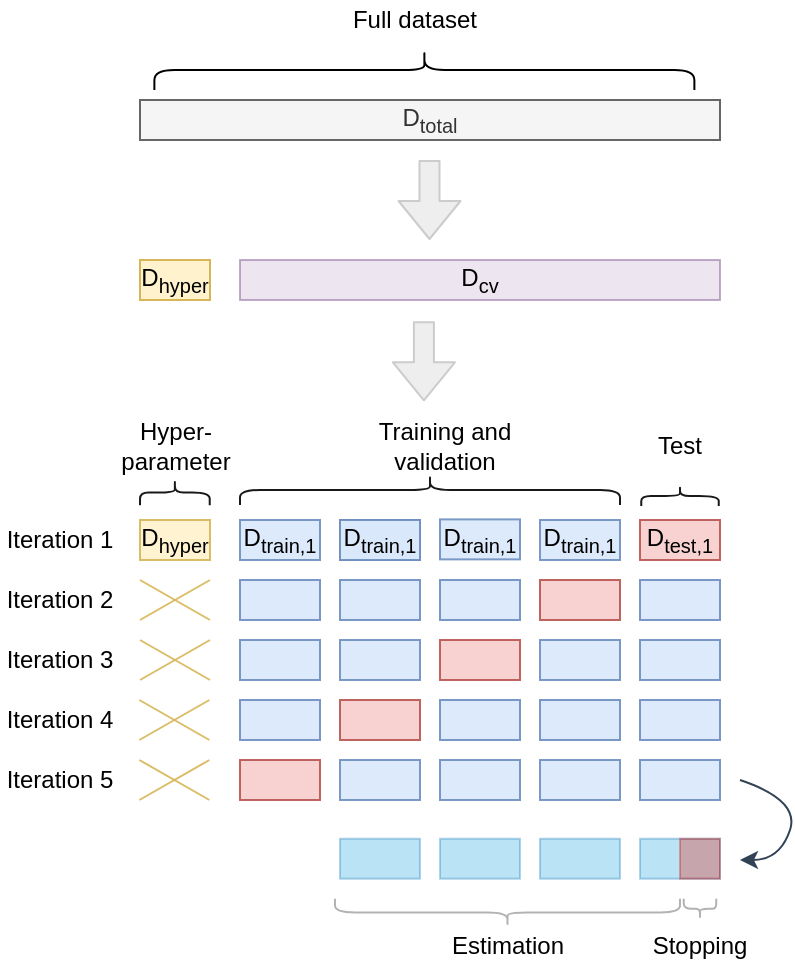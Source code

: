 <mxfile version="15.1.0" type="github"><diagram id="WUe0guUxlp09VinHIuqj" name="Page-1"><mxGraphModel dx="1648" dy="905" grid="1" gridSize="10" guides="1" tooltips="1" connect="1" arrows="1" fold="1" page="1" pageScale="1" pageWidth="850" pageHeight="1100" math="0" shadow="0"><root><mxCell id="0"/><mxCell id="1" parent="0"/><mxCell id="5Czn3XMQ0Cl3dE3RKp_s-1" value="D&lt;sub&gt;train,1&lt;/sub&gt;" style="rounded=0;whiteSpace=wrap;html=1;rotation=90;fillColor=#dae8fc;strokeColor=#6c8ebf;horizontal=0;opacity=90;" parent="1" vertex="1"><mxGeometry x="190" y="350" width="20" height="40" as="geometry"/></mxCell><mxCell id="5Czn3XMQ0Cl3dE3RKp_s-2" value="" style="rounded=0;whiteSpace=wrap;html=1;rotation=90;fillColor=#dae8fc;strokeColor=#6c8ebf;opacity=90;" parent="1" vertex="1"><mxGeometry x="240" y="350" width="20" height="40" as="geometry"/></mxCell><mxCell id="5Czn3XMQ0Cl3dE3RKp_s-6" value="D&lt;sub&gt;test,1&lt;/sub&gt;" style="rounded=0;whiteSpace=wrap;html=1;rotation=90;fillColor=#f8cecc;strokeColor=#b85450;horizontal=0;opacity=90;" parent="1" vertex="1"><mxGeometry x="390" y="350" width="20" height="40" as="geometry"/></mxCell><mxCell id="5Czn3XMQ0Cl3dE3RKp_s-7" value="D&lt;sub&gt;hyper&lt;/sub&gt;" style="rounded=0;whiteSpace=wrap;html=1;rotation=90;fillColor=#fff2cc;strokeColor=#d6b656;verticalAlign=middle;horizontal=0;opacity=90;" parent="1" vertex="1"><mxGeometry x="137.5" y="352.5" width="20" height="35" as="geometry"/></mxCell><mxCell id="5Czn3XMQ0Cl3dE3RKp_s-46" value="" style="rounded=0;whiteSpace=wrap;html=1;rotation=90;fillColor=#dae8fc;strokeColor=#6c8ebf;opacity=90;" parent="1" vertex="1"><mxGeometry x="190" y="380" width="20" height="40" as="geometry"/></mxCell><mxCell id="5Czn3XMQ0Cl3dE3RKp_s-47" value="" style="rounded=0;whiteSpace=wrap;html=1;rotation=90;fillColor=#dae8fc;strokeColor=#6c8ebf;opacity=90;" parent="1" vertex="1"><mxGeometry x="240" y="380" width="20" height="40" as="geometry"/></mxCell><mxCell id="5Czn3XMQ0Cl3dE3RKp_s-48" value="" style="rounded=0;whiteSpace=wrap;html=1;rotation=90;fillColor=#dae8fc;strokeColor=#6c8ebf;opacity=90;" parent="1" vertex="1"><mxGeometry x="290" y="380" width="20" height="40" as="geometry"/></mxCell><mxCell id="5Czn3XMQ0Cl3dE3RKp_s-49" value="" style="rounded=0;whiteSpace=wrap;html=1;rotation=90;fillColor=#f8cecc;strokeColor=#b85450;opacity=90;" parent="1" vertex="1"><mxGeometry x="340" y="380" width="20" height="40" as="geometry"/></mxCell><mxCell id="5Czn3XMQ0Cl3dE3RKp_s-50" value="" style="rounded=0;whiteSpace=wrap;html=1;rotation=90;fillColor=#dae8fc;strokeColor=#6c8ebf;opacity=90;" parent="1" vertex="1"><mxGeometry x="390" y="380" width="20" height="40" as="geometry"/></mxCell><mxCell id="5Czn3XMQ0Cl3dE3RKp_s-52" value="" style="rounded=0;whiteSpace=wrap;html=1;rotation=90;fillColor=#dae8fc;strokeColor=#6c8ebf;opacity=90;" parent="1" vertex="1"><mxGeometry x="190" y="410" width="20" height="40" as="geometry"/></mxCell><mxCell id="5Czn3XMQ0Cl3dE3RKp_s-53" value="" style="rounded=0;whiteSpace=wrap;html=1;rotation=90;fillColor=#dae8fc;strokeColor=#6c8ebf;opacity=90;" parent="1" vertex="1"><mxGeometry x="240" y="410" width="20" height="40" as="geometry"/></mxCell><mxCell id="5Czn3XMQ0Cl3dE3RKp_s-54" value="" style="rounded=0;whiteSpace=wrap;html=1;rotation=90;fillColor=#f8cecc;strokeColor=#b85450;opacity=90;" parent="1" vertex="1"><mxGeometry x="290" y="410" width="20" height="40" as="geometry"/></mxCell><mxCell id="5Czn3XMQ0Cl3dE3RKp_s-55" value="" style="rounded=0;whiteSpace=wrap;html=1;rotation=90;fillColor=#dae8fc;strokeColor=#6c8ebf;opacity=90;" parent="1" vertex="1"><mxGeometry x="340" y="410" width="20" height="40" as="geometry"/></mxCell><mxCell id="5Czn3XMQ0Cl3dE3RKp_s-56" value="" style="rounded=0;whiteSpace=wrap;html=1;rotation=90;fillColor=#dae8fc;strokeColor=#6c8ebf;opacity=90;" parent="1" vertex="1"><mxGeometry x="390" y="410" width="20" height="40" as="geometry"/></mxCell><mxCell id="5Czn3XMQ0Cl3dE3RKp_s-58" value="" style="rounded=0;whiteSpace=wrap;html=1;rotation=90;fillColor=#dae8fc;strokeColor=#6c8ebf;opacity=90;" parent="1" vertex="1"><mxGeometry x="190" y="440" width="20" height="40" as="geometry"/></mxCell><mxCell id="5Czn3XMQ0Cl3dE3RKp_s-59" value="" style="rounded=0;whiteSpace=wrap;html=1;rotation=90;fillColor=#f8cecc;strokeColor=#b85450;opacity=90;" parent="1" vertex="1"><mxGeometry x="240" y="440" width="20" height="40" as="geometry"/></mxCell><mxCell id="5Czn3XMQ0Cl3dE3RKp_s-60" value="" style="rounded=0;whiteSpace=wrap;html=1;rotation=90;fillColor=#dae8fc;strokeColor=#6c8ebf;opacity=90;" parent="1" vertex="1"><mxGeometry x="290" y="440" width="20" height="40" as="geometry"/></mxCell><mxCell id="5Czn3XMQ0Cl3dE3RKp_s-61" value="" style="rounded=0;whiteSpace=wrap;html=1;rotation=90;fillColor=#dae8fc;strokeColor=#6c8ebf;opacity=90;" parent="1" vertex="1"><mxGeometry x="340" y="440" width="20" height="40" as="geometry"/></mxCell><mxCell id="5Czn3XMQ0Cl3dE3RKp_s-62" value="" style="rounded=0;whiteSpace=wrap;html=1;rotation=90;fillColor=#dae8fc;strokeColor=#6c8ebf;opacity=90;" parent="1" vertex="1"><mxGeometry x="390" y="440" width="20" height="40" as="geometry"/></mxCell><mxCell id="5Czn3XMQ0Cl3dE3RKp_s-64" value="" style="rounded=0;whiteSpace=wrap;html=1;rotation=90;fillColor=#f8cecc;strokeColor=#b85450;opacity=90;" parent="1" vertex="1"><mxGeometry x="190" y="470" width="20" height="40" as="geometry"/></mxCell><mxCell id="5Czn3XMQ0Cl3dE3RKp_s-65" value="" style="rounded=0;whiteSpace=wrap;html=1;rotation=90;fillColor=#dae8fc;strokeColor=#6c8ebf;opacity=90;" parent="1" vertex="1"><mxGeometry x="240" y="470" width="20" height="40" as="geometry"/></mxCell><mxCell id="5Czn3XMQ0Cl3dE3RKp_s-66" value="" style="rounded=0;whiteSpace=wrap;html=1;rotation=90;fillColor=#dae8fc;strokeColor=#6c8ebf;opacity=90;" parent="1" vertex="1"><mxGeometry x="290" y="470" width="20" height="40" as="geometry"/></mxCell><mxCell id="5Czn3XMQ0Cl3dE3RKp_s-67" value="" style="rounded=0;whiteSpace=wrap;html=1;rotation=90;fillColor=#dae8fc;strokeColor=#6c8ebf;opacity=90;" parent="1" vertex="1"><mxGeometry x="340" y="470" width="20" height="40" as="geometry"/></mxCell><mxCell id="5Czn3XMQ0Cl3dE3RKp_s-68" value="" style="rounded=0;whiteSpace=wrap;html=1;rotation=90;fillColor=#dae8fc;strokeColor=#6c8ebf;opacity=90;" parent="1" vertex="1"><mxGeometry x="390" y="470" width="20" height="40" as="geometry"/></mxCell><mxCell id="5Czn3XMQ0Cl3dE3RKp_s-76" value="Iteration 1" style="text;html=1;strokeColor=none;fillColor=none;align=center;verticalAlign=middle;whiteSpace=wrap;rounded=0;opacity=90;" parent="1" vertex="1"><mxGeometry x="60" y="360" width="60" height="20" as="geometry"/></mxCell><mxCell id="5Czn3XMQ0Cl3dE3RKp_s-77" value="Iteration 2" style="text;html=1;strokeColor=none;fillColor=none;align=center;verticalAlign=middle;whiteSpace=wrap;rounded=0;opacity=90;" parent="1" vertex="1"><mxGeometry x="60" y="390" width="60" height="20" as="geometry"/></mxCell><mxCell id="5Czn3XMQ0Cl3dE3RKp_s-78" value="Iteration 3" style="text;html=1;strokeColor=none;fillColor=none;align=center;verticalAlign=middle;whiteSpace=wrap;rounded=0;opacity=90;" parent="1" vertex="1"><mxGeometry x="60" y="420" width="60" height="20" as="geometry"/></mxCell><mxCell id="5Czn3XMQ0Cl3dE3RKp_s-79" value="Iteration 4" style="text;html=1;strokeColor=none;fillColor=none;align=center;verticalAlign=middle;whiteSpace=wrap;rounded=0;opacity=90;" parent="1" vertex="1"><mxGeometry x="60" y="450" width="60" height="20" as="geometry"/></mxCell><mxCell id="5Czn3XMQ0Cl3dE3RKp_s-81" value="Iteration 5" style="text;html=1;strokeColor=none;fillColor=none;align=center;verticalAlign=middle;whiteSpace=wrap;rounded=0;opacity=90;" parent="1" vertex="1"><mxGeometry x="60" y="480" width="60" height="20" as="geometry"/></mxCell><mxCell id="5Czn3XMQ0Cl3dE3RKp_s-82" value="Training and validation" style="text;html=1;strokeColor=none;fillColor=none;align=center;verticalAlign=middle;whiteSpace=wrap;rounded=0;" parent="1" vertex="1"><mxGeometry x="230" y="313.13" width="105" height="20" as="geometry"/></mxCell><mxCell id="5Czn3XMQ0Cl3dE3RKp_s-83" value="Test" style="text;html=1;strokeColor=none;fillColor=none;align=center;verticalAlign=middle;whiteSpace=wrap;rounded=0;" parent="1" vertex="1"><mxGeometry x="380" y="313.13" width="40" height="20" as="geometry"/></mxCell><mxCell id="5Czn3XMQ0Cl3dE3RKp_s-84" value="" style="shape=curlyBracket;whiteSpace=wrap;html=1;rounded=1;rotation=90;opacity=90;" parent="1" vertex="1"><mxGeometry x="267.5" y="250" width="15" height="190" as="geometry"/></mxCell><mxCell id="5Czn3XMQ0Cl3dE3RKp_s-85" value="" style="shape=curlyBracket;whiteSpace=wrap;html=1;rounded=1;rotation=90;opacity=90;" parent="1" vertex="1"><mxGeometry x="141.15" y="328.86" width="12.57" height="34.85" as="geometry"/></mxCell><mxCell id="5Czn3XMQ0Cl3dE3RKp_s-86" value="&lt;div&gt;Hyper-&lt;/div&gt;&lt;div&gt;parameter&lt;br&gt;&lt;/div&gt;" style="text;html=1;strokeColor=none;fillColor=none;align=center;verticalAlign=middle;whiteSpace=wrap;rounded=0;" parent="1" vertex="1"><mxGeometry x="127.5" y="313.13" width="40" height="20" as="geometry"/></mxCell><mxCell id="5Czn3XMQ0Cl3dE3RKp_s-87" value="" style="shape=curlyBracket;whiteSpace=wrap;html=1;rounded=1;rotation=90;opacity=90;" parent="1" vertex="1"><mxGeometry x="395" y="328.68" width="10" height="38.75" as="geometry"/></mxCell><mxCell id="5Czn3XMQ0Cl3dE3RKp_s-89" value="" style="endArrow=none;html=1;entryX=0;entryY=0;entryDx=0;entryDy=0;exitX=1;exitY=1;exitDx=0;exitDy=0;fillColor=#fff2cc;strokeColor=#d6b656;opacity=90;" parent="1" edge="1"><mxGeometry width="50" height="50" relative="1" as="geometry"><mxPoint x="130" y="410" as="sourcePoint"/><mxPoint x="165" y="390" as="targetPoint"/></mxGeometry></mxCell><mxCell id="5Czn3XMQ0Cl3dE3RKp_s-90" value="" style="endArrow=none;html=1;entryX=1;entryY=0;entryDx=0;entryDy=0;exitX=0;exitY=1;exitDx=0;exitDy=0;fillColor=#fff2cc;strokeColor=#d6b656;opacity=90;" parent="1" edge="1"><mxGeometry width="50" height="50" relative="1" as="geometry"><mxPoint x="130" y="390" as="sourcePoint"/><mxPoint x="165" y="410" as="targetPoint"/></mxGeometry></mxCell><mxCell id="5Czn3XMQ0Cl3dE3RKp_s-92" value="" style="endArrow=none;html=1;entryX=0;entryY=0;entryDx=0;entryDy=0;exitX=1;exitY=1;exitDx=0;exitDy=0;fillColor=#fff2cc;strokeColor=#d6b656;opacity=90;" parent="1" edge="1"><mxGeometry width="50" height="50" relative="1" as="geometry"><mxPoint x="130" y="440" as="sourcePoint"/><mxPoint x="165" y="420" as="targetPoint"/></mxGeometry></mxCell><mxCell id="5Czn3XMQ0Cl3dE3RKp_s-93" value="" style="endArrow=none;html=1;entryX=1;entryY=0;entryDx=0;entryDy=0;exitX=0;exitY=1;exitDx=0;exitDy=0;fillColor=#fff2cc;strokeColor=#d6b656;opacity=90;" parent="1" edge="1"><mxGeometry width="50" height="50" relative="1" as="geometry"><mxPoint x="130" y="420" as="sourcePoint"/><mxPoint x="165" y="440" as="targetPoint"/></mxGeometry></mxCell><mxCell id="5Czn3XMQ0Cl3dE3RKp_s-95" value="" style="endArrow=none;html=1;entryX=0;entryY=0;entryDx=0;entryDy=0;exitX=1;exitY=1;exitDx=0;exitDy=0;fillColor=#fff2cc;strokeColor=#d6b656;opacity=90;" parent="1" edge="1"><mxGeometry width="50" height="50" relative="1" as="geometry"><mxPoint x="129.69" y="470" as="sourcePoint"/><mxPoint x="164.69" y="450" as="targetPoint"/></mxGeometry></mxCell><mxCell id="5Czn3XMQ0Cl3dE3RKp_s-96" value="" style="endArrow=none;html=1;entryX=1;entryY=0;entryDx=0;entryDy=0;exitX=0;exitY=1;exitDx=0;exitDy=0;fillColor=#fff2cc;strokeColor=#d6b656;opacity=90;" parent="1" edge="1"><mxGeometry width="50" height="50" relative="1" as="geometry"><mxPoint x="129.69" y="450" as="sourcePoint"/><mxPoint x="164.69" y="470" as="targetPoint"/></mxGeometry></mxCell><mxCell id="5Czn3XMQ0Cl3dE3RKp_s-101" value="" style="shape=curlyBracket;whiteSpace=wrap;html=1;rounded=1;rotation=90;" parent="1" vertex="1"><mxGeometry x="262.19" width="20" height="270" as="geometry"/></mxCell><mxCell id="5Czn3XMQ0Cl3dE3RKp_s-102" value="Full dataset" style="text;html=1;strokeColor=none;fillColor=none;align=center;verticalAlign=middle;whiteSpace=wrap;rounded=0;" parent="1" vertex="1"><mxGeometry x="219.69" y="100" width="95" height="20" as="geometry"/></mxCell><mxCell id="5Czn3XMQ0Cl3dE3RKp_s-103" value="D&lt;sub&gt;total&lt;/sub&gt;" style="rounded=0;whiteSpace=wrap;html=1;fillColor=#f5f5f5;strokeColor=#666666;fontColor=#333333;" parent="1" vertex="1"><mxGeometry x="130" y="150" width="290" height="20" as="geometry"/></mxCell><mxCell id="5Czn3XMQ0Cl3dE3RKp_s-104" value="" style="shape=flexArrow;endArrow=classic;html=1;fillColor=#eeeeee;strokeColor=#CCCCCC;" parent="1" edge="1"><mxGeometry width="50" height="50" relative="1" as="geometry"><mxPoint x="274.76" y="180" as="sourcePoint"/><mxPoint x="274.76" y="220" as="targetPoint"/></mxGeometry></mxCell><mxCell id="5Czn3XMQ0Cl3dE3RKp_s-107" value="" style="endArrow=none;html=1;entryX=0;entryY=0;entryDx=0;entryDy=0;exitX=1;exitY=1;exitDx=0;exitDy=0;fillColor=#fff2cc;strokeColor=#d6b656;opacity=90;" parent="1" edge="1"><mxGeometry width="50" height="50" relative="1" as="geometry"><mxPoint x="129.69" y="500" as="sourcePoint"/><mxPoint x="164.69" y="480" as="targetPoint"/></mxGeometry></mxCell><mxCell id="5Czn3XMQ0Cl3dE3RKp_s-108" value="" style="endArrow=none;html=1;entryX=1;entryY=0;entryDx=0;entryDy=0;exitX=0;exitY=1;exitDx=0;exitDy=0;fillColor=#fff2cc;strokeColor=#d6b656;opacity=90;" parent="1" edge="1"><mxGeometry width="50" height="50" relative="1" as="geometry"><mxPoint x="129.69" y="480" as="sourcePoint"/><mxPoint x="164.69" y="500" as="targetPoint"/></mxGeometry></mxCell><mxCell id="5Czn3XMQ0Cl3dE3RKp_s-109" value="D&lt;sub&gt;train,1&lt;/sub&gt;" style="rounded=0;whiteSpace=wrap;html=1;rotation=90;fillColor=#dae8fc;strokeColor=#6c8ebf;horizontal=0;opacity=90;" parent="1" vertex="1"><mxGeometry x="240" y="350" width="20" height="40" as="geometry"/></mxCell><mxCell id="5Czn3XMQ0Cl3dE3RKp_s-110" value="D&lt;sub&gt;train,1&lt;/sub&gt;" style="rounded=0;whiteSpace=wrap;html=1;rotation=90;fillColor=#dae8fc;strokeColor=#6c8ebf;horizontal=0;opacity=90;" parent="1" vertex="1"><mxGeometry x="290" y="349.69" width="20" height="40" as="geometry"/></mxCell><mxCell id="5Czn3XMQ0Cl3dE3RKp_s-111" value="D&lt;sub&gt;train,1&lt;/sub&gt;" style="rounded=0;whiteSpace=wrap;html=1;rotation=90;fillColor=#dae8fc;strokeColor=#6c8ebf;horizontal=0;opacity=90;" parent="1" vertex="1"><mxGeometry x="340" y="350" width="20" height="40" as="geometry"/></mxCell><mxCell id="5Czn3XMQ0Cl3dE3RKp_s-112" value="D&lt;sub&gt;cv&lt;/sub&gt;" style="rounded=0;whiteSpace=wrap;html=1;fillColor=#e1d5e7;strokeColor=#9673a6;opacity=60;" parent="1" vertex="1"><mxGeometry x="180" y="230" width="240" height="20" as="geometry"/></mxCell><mxCell id="5Czn3XMQ0Cl3dE3RKp_s-113" value="" style="shape=flexArrow;endArrow=classic;html=1;fillColor=#eeeeee;strokeColor=#CCCCCC;" parent="1" edge="1"><mxGeometry width="50" height="50" relative="1" as="geometry"><mxPoint x="271.95" y="260.63" as="sourcePoint"/><mxPoint x="271.95" y="300.63" as="targetPoint"/></mxGeometry></mxCell><mxCell id="5Czn3XMQ0Cl3dE3RKp_s-117" value="D&lt;sub&gt;hyper&lt;/sub&gt;" style="rounded=0;whiteSpace=wrap;html=1;rotation=90;fillColor=#fff2cc;strokeColor=#d6b656;verticalAlign=middle;horizontal=0;" parent="1" vertex="1"><mxGeometry x="137.5" y="222.5" width="20" height="35" as="geometry"/></mxCell><mxCell id="5Czn3XMQ0Cl3dE3RKp_s-124" value="" style="rounded=0;whiteSpace=wrap;html=1;rotation=90;fillColor=#1ba1e2;strokeColor=#006EAF;fontColor=#ffffff;opacity=30;" parent="1" vertex="1"><mxGeometry x="240" y="509.37" width="20" height="40" as="geometry"/></mxCell><mxCell id="5Czn3XMQ0Cl3dE3RKp_s-125" value="" style="rounded=0;whiteSpace=wrap;html=1;rotation=90;fillColor=#1ba1e2;strokeColor=#006EAF;fontColor=#ffffff;opacity=30;" parent="1" vertex="1"><mxGeometry x="290" y="509.37" width="20" height="40" as="geometry"/></mxCell><mxCell id="5Czn3XMQ0Cl3dE3RKp_s-126" value="" style="rounded=0;whiteSpace=wrap;html=1;rotation=90;fillColor=#1ba1e2;strokeColor=#006EAF;fontColor=#ffffff;opacity=30;" parent="1" vertex="1"><mxGeometry x="340" y="509.37" width="20" height="40" as="geometry"/></mxCell><mxCell id="5Czn3XMQ0Cl3dE3RKp_s-127" value="" style="rounded=0;whiteSpace=wrap;html=1;rotation=90;fillColor=#1ba1e2;strokeColor=#006EAF;fontColor=#ffffff;opacity=30;" parent="1" vertex="1"><mxGeometry x="390" y="509.37" width="20" height="40" as="geometry"/></mxCell><mxCell id="5Czn3XMQ0Cl3dE3RKp_s-128" value="" style="rounded=0;whiteSpace=wrap;html=1;verticalAlign=middle;fillColor=#e51400;strokeColor=#B20000;fontColor=#ffffff;opacity=30;" parent="1" vertex="1"><mxGeometry x="400" y="519.37" width="20" height="20" as="geometry"/></mxCell><mxCell id="5Czn3XMQ0Cl3dE3RKp_s-129" value="" style="shape=curlyBracket;whiteSpace=wrap;html=1;rounded=1;rotation=-90;opacity=30;" parent="1" vertex="1"><mxGeometry x="306.87" y="470" width="13.75" height="172.5" as="geometry"/></mxCell><mxCell id="5Czn3XMQ0Cl3dE3RKp_s-130" value="" style="shape=curlyBracket;whiteSpace=wrap;html=1;rounded=1;rotation=-90;size=0.5;opacity=30;" parent="1" vertex="1"><mxGeometry x="405" y="546.25" width="10" height="16.25" as="geometry"/></mxCell><mxCell id="5Czn3XMQ0Cl3dE3RKp_s-133" value="" style="curved=1;endArrow=classic;html=1;strokeColor=#314354;fillColor=#647687;" parent="1" edge="1"><mxGeometry width="50" height="50" relative="1" as="geometry"><mxPoint x="430" y="490" as="sourcePoint"/><mxPoint x="430" y="530" as="targetPoint"/><Array as="points"><mxPoint x="460" y="500"/><mxPoint x="450" y="530"/></Array></mxGeometry></mxCell><mxCell id="5Czn3XMQ0Cl3dE3RKp_s-134" value="Estimation" style="text;html=1;strokeColor=none;fillColor=none;align=center;verticalAlign=middle;whiteSpace=wrap;rounded=0;opacity=30;" parent="1" vertex="1"><mxGeometry x="293.74" y="562.5" width="40" height="20" as="geometry"/></mxCell><mxCell id="5Czn3XMQ0Cl3dE3RKp_s-135" value="Stopping" style="text;html=1;strokeColor=none;fillColor=none;align=center;verticalAlign=middle;whiteSpace=wrap;rounded=0;opacity=30;" parent="1" vertex="1"><mxGeometry x="390" y="562.5" width="40" height="20" as="geometry"/></mxCell></root></mxGraphModel></diagram></mxfile>